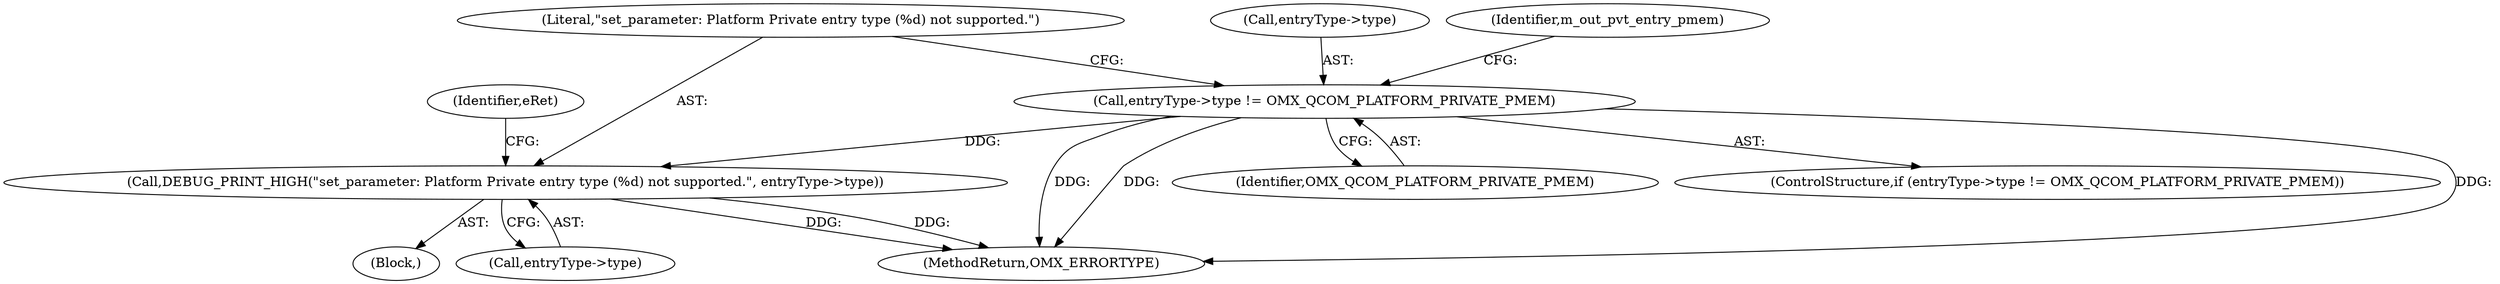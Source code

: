 digraph "0_Android_46e305be6e670a5a0041b0b4861122a0f1aabefa_2@pointer" {
"1002412" [label="(Call,entryType->type != OMX_QCOM_PLATFORM_PRIVATE_PMEM)"];
"1002418" [label="(Call,DEBUG_PRINT_HIGH(\"set_parameter: Platform Private entry type (%d) not supported.\", entryType->type))"];
"1002412" [label="(Call,entryType->type != OMX_QCOM_PLATFORM_PRIVATE_PMEM)"];
"1002424" [label="(Identifier,eRet)"];
"1002417" [label="(Block,)"];
"1003102" [label="(MethodReturn,OMX_ERRORTYPE)"];
"1002420" [label="(Call,entryType->type)"];
"1002416" [label="(Identifier,OMX_QCOM_PLATFORM_PRIVATE_PMEM)"];
"1002411" [label="(ControlStructure,if (entryType->type != OMX_QCOM_PLATFORM_PRIVATE_PMEM))"];
"1002413" [label="(Call,entryType->type)"];
"1002429" [label="(Identifier,m_out_pvt_entry_pmem)"];
"1002419" [label="(Literal,\"set_parameter: Platform Private entry type (%d) not supported.\")"];
"1002418" [label="(Call,DEBUG_PRINT_HIGH(\"set_parameter: Platform Private entry type (%d) not supported.\", entryType->type))"];
"1002412" -> "1002411"  [label="AST: "];
"1002412" -> "1002416"  [label="CFG: "];
"1002413" -> "1002412"  [label="AST: "];
"1002416" -> "1002412"  [label="AST: "];
"1002419" -> "1002412"  [label="CFG: "];
"1002429" -> "1002412"  [label="CFG: "];
"1002412" -> "1003102"  [label="DDG: "];
"1002412" -> "1003102"  [label="DDG: "];
"1002412" -> "1003102"  [label="DDG: "];
"1002412" -> "1002418"  [label="DDG: "];
"1002418" -> "1002417"  [label="AST: "];
"1002418" -> "1002420"  [label="CFG: "];
"1002419" -> "1002418"  [label="AST: "];
"1002420" -> "1002418"  [label="AST: "];
"1002424" -> "1002418"  [label="CFG: "];
"1002418" -> "1003102"  [label="DDG: "];
"1002418" -> "1003102"  [label="DDG: "];
}
